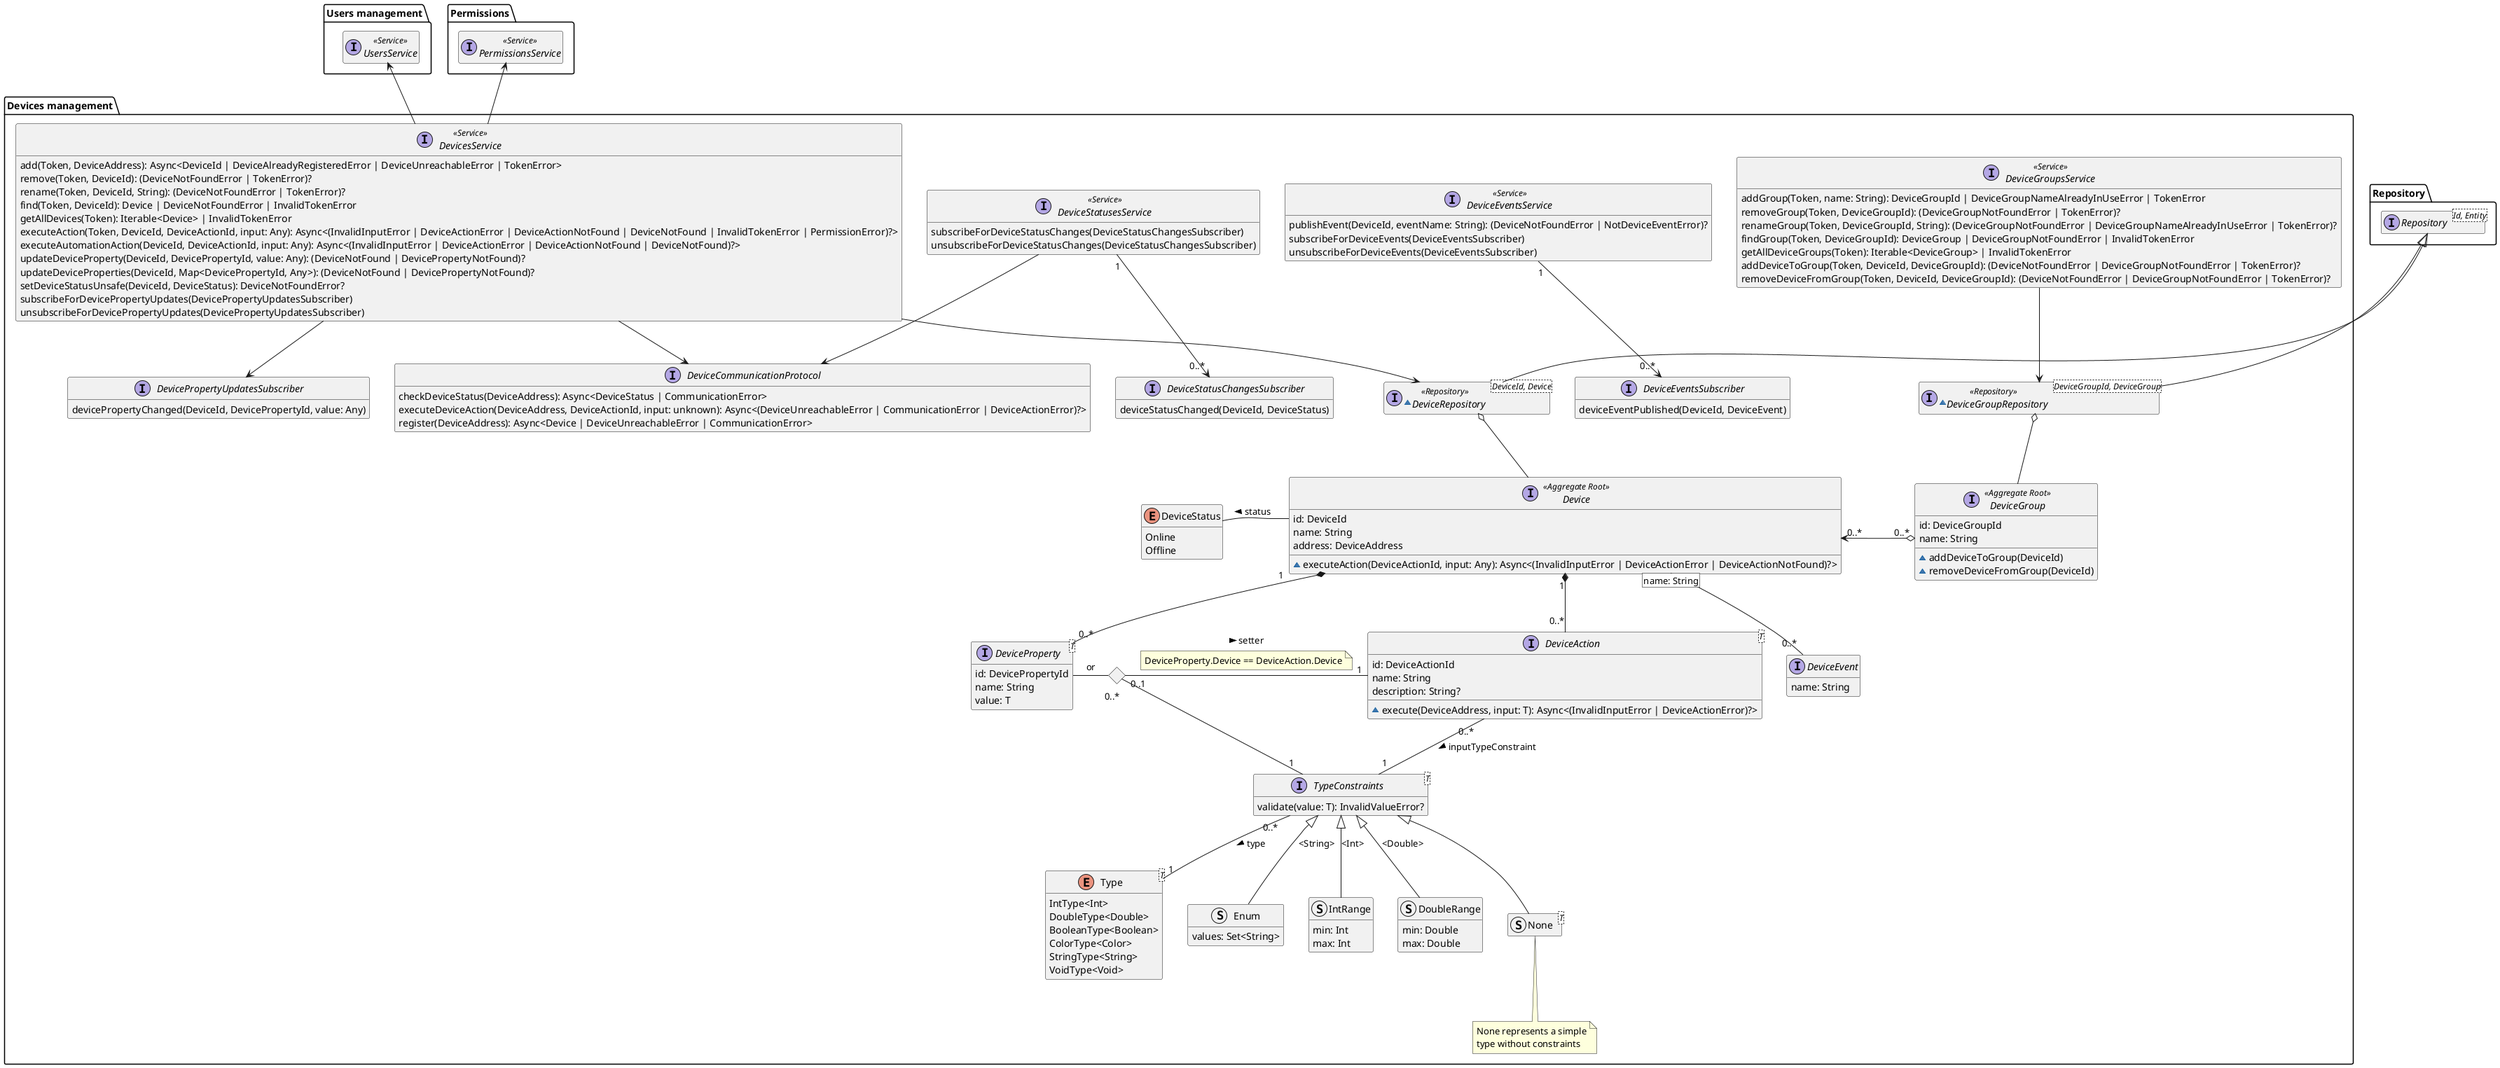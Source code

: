 @startuml devices-management-domain-model

hide empty members
package Repository{
    interface Repository<Id, Entity>
}

package "Users management" as UsersManagement {
    interface UsersService <<Service>>
}

package Permissions {
    interface PermissionsService <<Service>>
}

package "Devices management" {

    interface Device <<Aggregate Root>> {
        id: DeviceId
        name: String
        address: DeviceAddress
        ~ executeAction(DeviceActionId, input: Any): Async<(InvalidInputError | DeviceActionError | DeviceActionNotFound)?>
    }

    enum DeviceStatus {
        Online
        Offline
    }

    interface DeviceGroup <<Aggregate Root>> {
        id: DeviceGroupId
        name: String
        ~addDeviceToGroup(DeviceId)
        ~removeDeviceFromGroup(DeviceId)
    }

    enum Type<T> {
        IntType<Int>
        DoubleType<Double>
        BooleanType<Boolean>
        ColorType<Color>
        StringType<String>
        VoidType<Void>
    }

    interface TypeConstraints<T> {
        validate(value: T): InvalidValueError?
    }

    struct Enum {
        values: Set<String>
    }

    struct IntRange {
        min: Int
        max: Int
    }

    struct DoubleRange {
        min: Double
        max: Double
    }

    struct None<T>
    note bottom of None
        None represents a simple
        type without constraints
    end note


    interface DeviceProperty<T> {
        id: DevicePropertyId
        name: String
        value: T
    }

    interface DeviceAction<T> {
        id: DeviceActionId
        name: String
        description: String?
        ~ execute(DeviceAddress, input: T): Async<(InvalidInputError | DeviceActionError)?>
    }

    interface DeviceEvent {
        name: String
    }

    ~interface DeviceRepository<DeviceId, Device> <<Repository>> {
    }
    ~interface DeviceGroupRepository<DeviceGroupId, DeviceGroup> <<Repository>> {
    }

    interface DeviceEventsSubscriber {
        deviceEventPublished(DeviceId, DeviceEvent)
    }

    interface DeviceStatusChangesSubscriber {
        deviceStatusChanged(DeviceId, DeviceStatus)
    }

    interface DeviceGroupsService <<Service>> {
        addGroup(Token, name: String): DeviceGroupId | DeviceGroupNameAlreadyInUseError | TokenError
        removeGroup(Token, DeviceGroupId): (DeviceGroupNotFoundError | TokenError)?
        renameGroup(Token, DeviceGroupId, String): (DeviceGroupNotFoundError | DeviceGroupNameAlreadyInUseError | TokenError)?
        findGroup(Token, DeviceGroupId): DeviceGroup | DeviceGroupNotFoundError | InvalidTokenError
        getAllDeviceGroups(Token): Iterable<DeviceGroup> | InvalidTokenError
        addDeviceToGroup(Token, DeviceId, DeviceGroupId): (DeviceNotFoundError | DeviceGroupNotFoundError | TokenError)?
        removeDeviceFromGroup(Token, DeviceId, DeviceGroupId): (DeviceNotFoundError | DeviceGroupNotFoundError | TokenError)?
    }

    interface DeviceEventsService <<Service>> {
        publishEvent(DeviceId, eventName: String): (DeviceNotFoundError | NotDeviceEventError)?
        subscribeForDeviceEvents(DeviceEventsSubscriber)
        unsubscribeForDeviceEvents(DeviceEventsSubscriber)
    }
    interface DeviceStatusesService <<Service>> {
        subscribeForDeviceStatusChanges(DeviceStatusChangesSubscriber)
        unsubscribeForDeviceStatusChanges(DeviceStatusChangesSubscriber)
    }

    interface DevicesService <<Service>> {
        add(Token, DeviceAddress): Async<DeviceId | DeviceAlreadyRegisteredError | DeviceUnreachableError | TokenError>
        remove(Token, DeviceId): (DeviceNotFoundError | TokenError)?
        rename(Token, DeviceId, String): (DeviceNotFoundError | TokenError)?
        find(Token, DeviceId): Device | DeviceNotFoundError | InvalidTokenError
        getAllDevices(Token): Iterable<Device> | InvalidTokenError
        executeAction(Token, DeviceId, DeviceActionId, input: Any): Async<(InvalidInputError | DeviceActionError | DeviceActionNotFound | DeviceNotFound | InvalidTokenError | PermissionError)?>
        executeAutomationAction(DeviceId, DeviceActionId, input: Any): Async<(InvalidInputError | DeviceActionError | DeviceActionNotFound | DeviceNotFound)?>
        updateDeviceProperty(DeviceId, DevicePropertyId, value: Any): (DeviceNotFound | DevicePropertyNotFound)?
        updateDeviceProperties(DeviceId, Map<DevicePropertyId, Any>): (DeviceNotFound | DevicePropertyNotFound)?
        setDeviceStatusUnsafe(DeviceId, DeviceStatus): DeviceNotFoundError?
        subscribeForDevicePropertyUpdates(DevicePropertyUpdatesSubscriber)
        unsubscribeForDevicePropertyUpdates(DevicePropertyUpdatesSubscriber)
    }

    interface DeviceCommunicationProtocol {
        checkDeviceStatus(DeviceAddress): Async<DeviceStatus | CommunicationError>
        executeDeviceAction(DeviceAddress, DeviceActionId, input: unknown): Async<(DeviceUnreachableError | CommunicationError | DeviceActionError)?>
        register(DeviceAddress): Async<Device | DeviceUnreachableError | CommunicationError>
    }

    interface DevicePropertyUpdatesSubscriber {
        devicePropertyChanged(DeviceId, DevicePropertyId, value: Any)
    }


    Device -l- DeviceStatus : "status >"
    Device "0..*   "  <--r--o "   0..*" DeviceGroup
    TypeConstraints "0..*" -- "1" Type : "type >"
    Enum -u-|> TypeConstraints : "<String>"
    IntRange -u-|> TypeConstraints : "<Int>"
    DoubleRange -u-|> TypeConstraints : "<Double>"
    None -u-|> TypeConstraints
    DeviceAction "0..*" -- "1" TypeConstraints : "inputTypeConstraint >"
    Device "1" *-- "0..*" DeviceProperty
    Device "1" *-- "0..*" DeviceAction
    <> Diamond
    DeviceProperty -r- Diamond : "or"
    Diamond "0..1" -r- "1" DeviceAction : "setter >"
    note on link
        DeviceProperty.Device == DeviceAction.Device
    end note
    Diamond "0..*" -- "1" TypeConstraints
    Device [name: String] -- "0..*" DeviceEvent
    DeviceGroupRepository -u-|> Repository.Repository
    DeviceGroupRepository o-- DeviceGroup
    DeviceRepository -u-|> Repository.Repository
    DeviceRepository o-- Device
    DevicesService --> DeviceRepository
    DeviceGroupsService --> DeviceGroupRepository
    DevicesService --> DevicePropertyUpdatesSubscriber
    DevicesService --> DeviceCommunicationProtocol
    DeviceEventsService "1" --> "0..*" DeviceEventsSubscriber
    DeviceStatusesService "1" --> "0..*" DeviceStatusChangesSubscriber
    DeviceStatusesService --> DeviceCommunicationProtocol
    DevicesService -u-> UsersManagement.UsersService
    DevicesService -u-> Permissions.PermissionsService
}

@enduml
